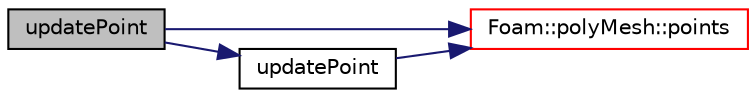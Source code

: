 digraph "updatePoint"
{
  bgcolor="transparent";
  edge [fontname="Helvetica",fontsize="10",labelfontname="Helvetica",labelfontsize="10"];
  node [fontname="Helvetica",fontsize="10",shape=record];
  rankdir="LR";
  Node367 [label="updatePoint",height=0.2,width=0.4,color="black", fillcolor="grey75", style="filled", fontcolor="black"];
  Node367 -> Node368 [color="midnightblue",fontsize="10",style="solid",fontname="Helvetica"];
  Node368 [label="Foam::polyMesh::points",height=0.2,width=0.4,color="red",URL="$a28565.html#ac44123fc1265297c41a43c3b62fdb4c2",tooltip="Return raw points. "];
  Node367 -> Node414 [color="midnightblue",fontsize="10",style="solid",fontname="Helvetica"];
  Node414 [label="updatePoint",height=0.2,width=0.4,color="black",URL="$a25981.html#aa84e13914b3233775e5ea48fafcaf1d3",tooltip="Influence of edge on point. "];
  Node414 -> Node368 [color="midnightblue",fontsize="10",style="solid",fontname="Helvetica"];
}

